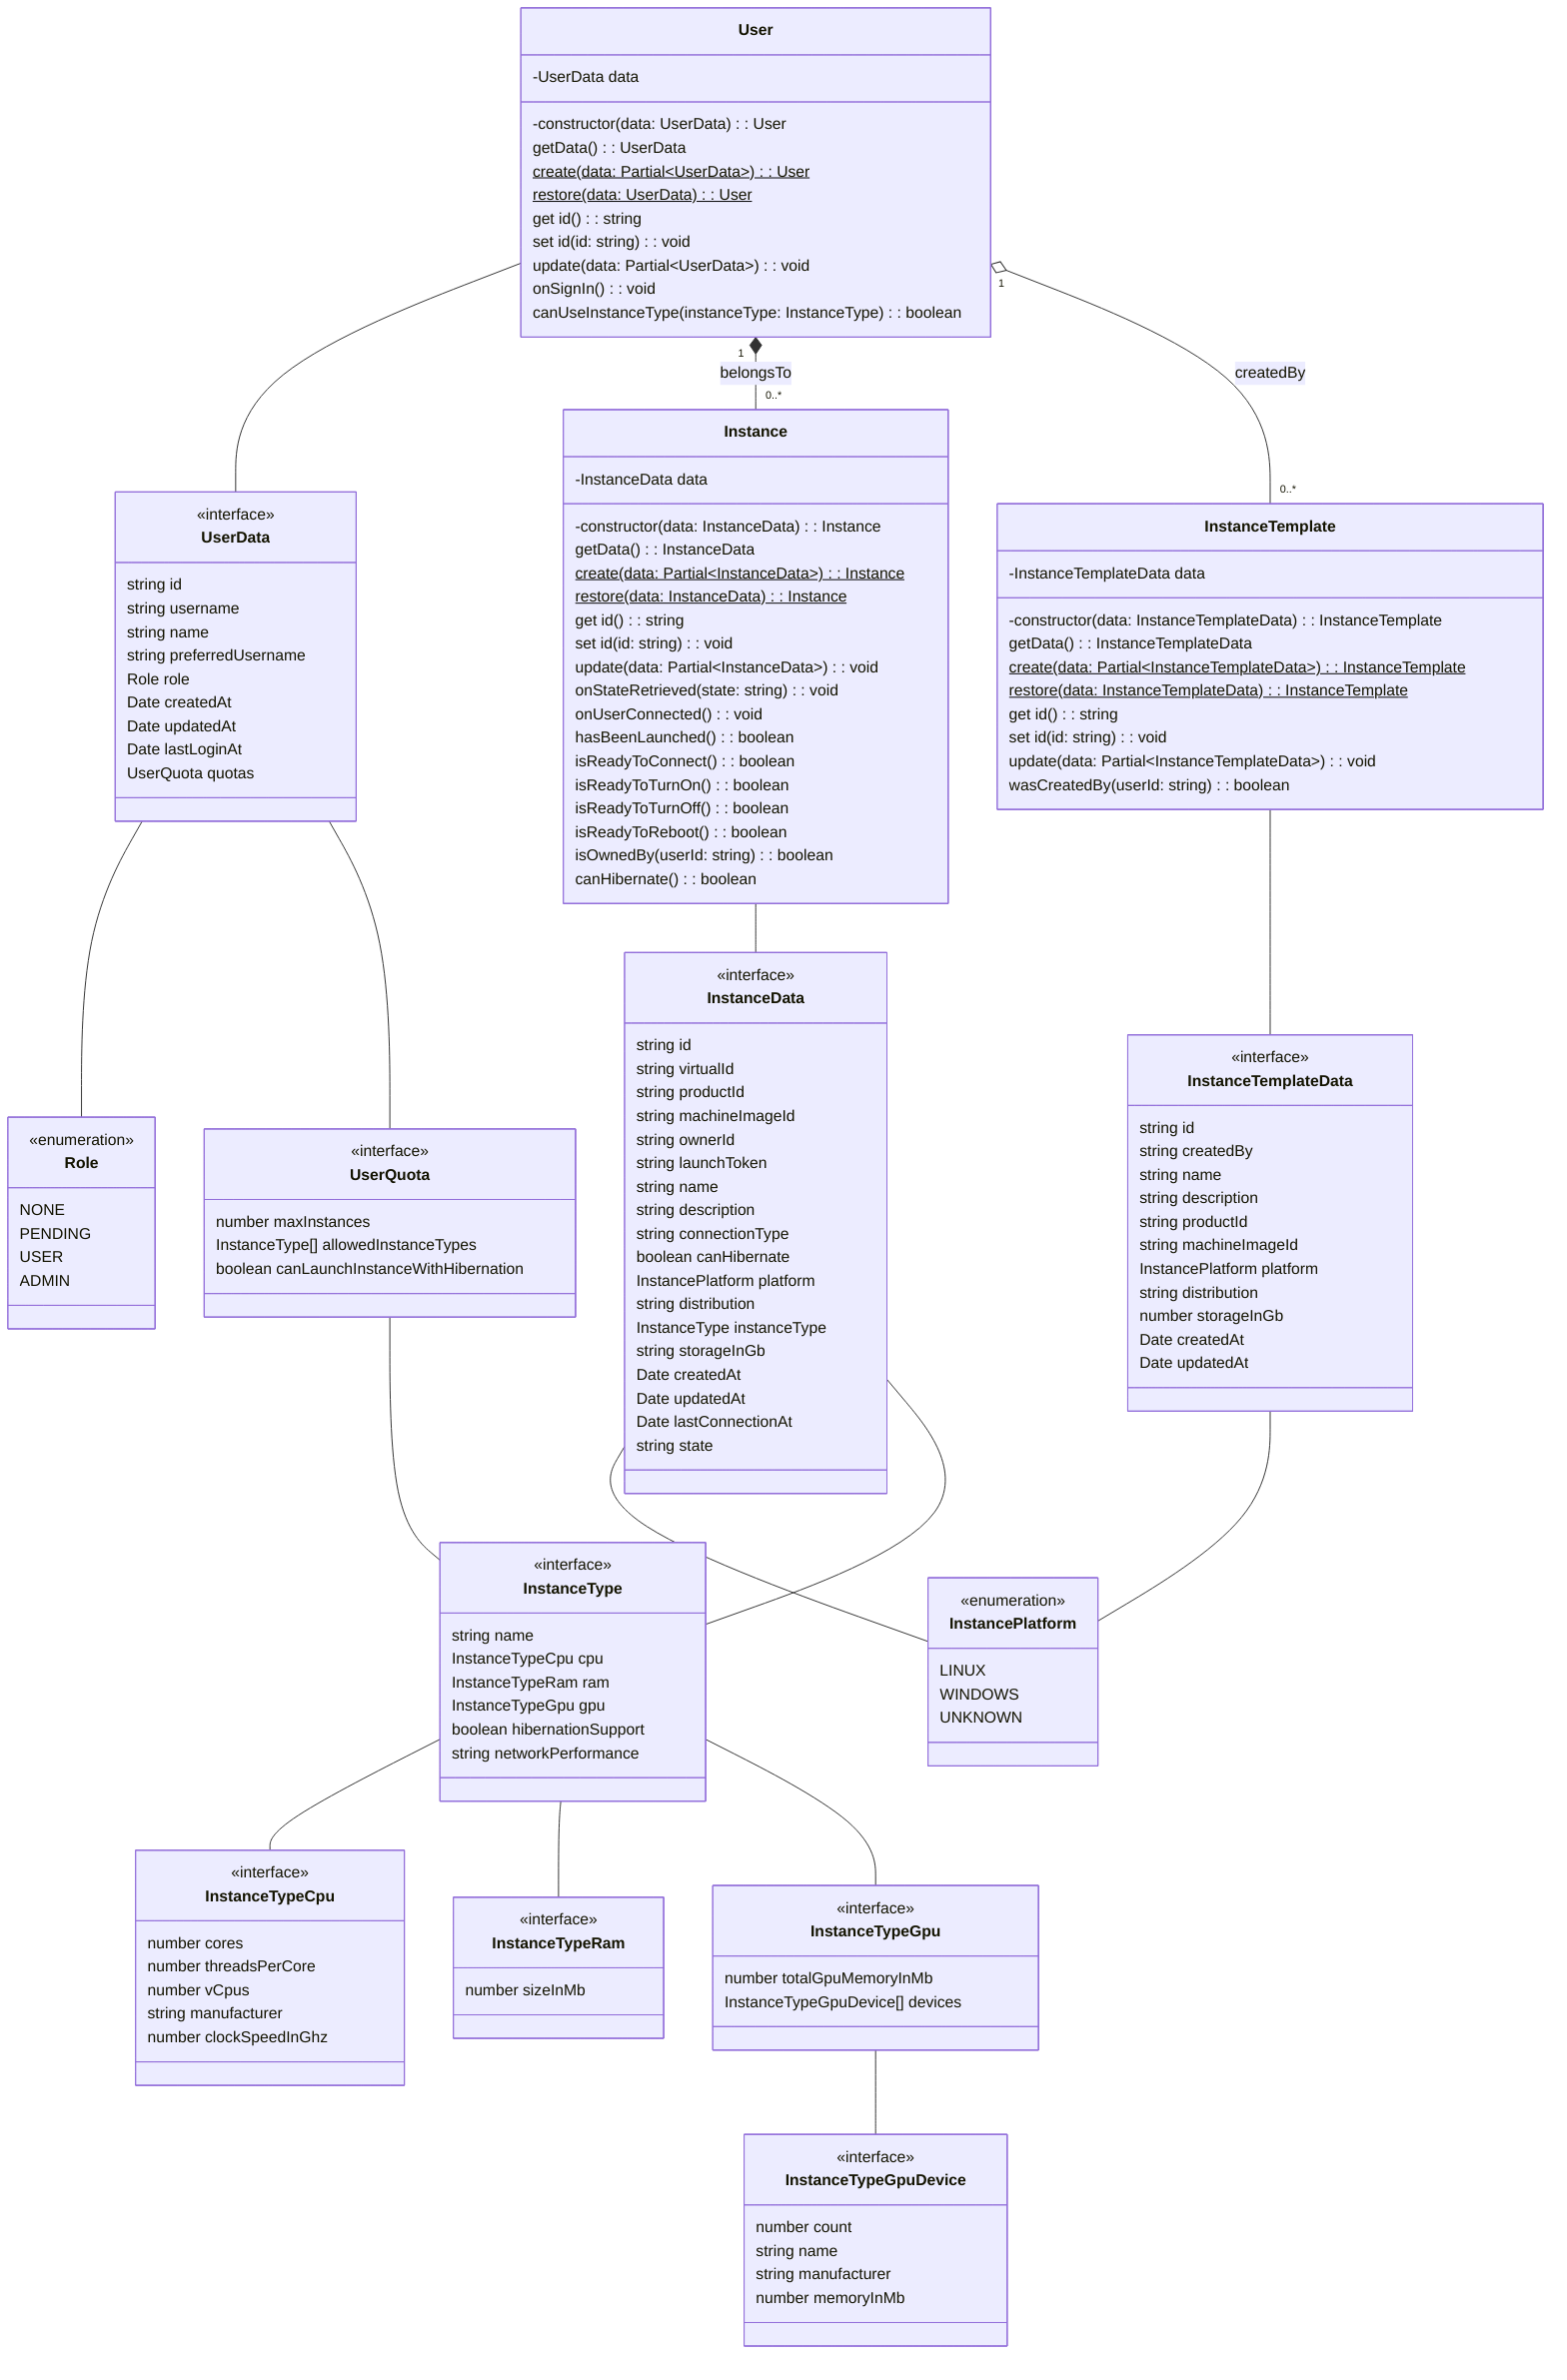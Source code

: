 classDiagram
    class InstancePlatform {
        <<enumeration>>
        LINUX
        WINDOWS
        UNKNOWN
    }

    class InstanceTypeCpu {
        <<interface>>
        number cores
        number threadsPerCore
        number vCpus
        string manufacturer
        number clockSpeedInGhz
    }

    class InstanceTypeRam {
        <<interface>>
        number sizeInMb
    }

    class InstanceTypeGpuDevice {
        <<interface>>
        number count
        string name
        string manufacturer
        number memoryInMb
    }

    class InstanceTypeGpu {
        <<interface>>
        number totalGpuMemoryInMb
        InstanceTypeGpuDevice[] devices
    }

    InstanceTypeGpu -- InstanceTypeGpuDevice

    class InstanceType {
        <<interface>>
        string name
        InstanceTypeCpu cpu
        InstanceTypeRam ram
        InstanceTypeGpu gpu
        boolean hibernationSupport
        string networkPerformance
    }

    InstanceType --  InstanceTypeCpu
    InstanceType --  InstanceTypeRam
    InstanceType --  InstanceTypeGpu

    class InstanceData {
        <<interface>>
        string id
        string virtualId
        string productId
        string machineImageId
        string ownerId
        string launchToken
        string name
        string description
        string connectionType
        boolean canHibernate
        InstancePlatform platform
        string distribution
        InstanceType instanceType
        string storageInGb
        Date createdAt
        Date updatedAt
        Date lastConnectionAt
        string state
    }

    InstanceData -- InstancePlatform
    InstanceData -- InstanceType
    
    class Instance {
        -InstanceData data
        -constructor(data: InstanceData): Instance
        getData(): InstanceData
        create(data: Partial~InstanceData~)$: Instance
        restore(data: InstanceData)$: Instance
        get id(): string
        set id(id: string): void
        update(data: Partial~InstanceData~): void
        onStateRetrieved(state: string): void
        onUserConnected(): void
        hasBeenLaunched(): boolean
        isReadyToConnect(): boolean
        isReadyToTurnOn(): boolean
        isReadyToTurnOff(): boolean
        isReadyToReboot(): boolean
        isOwnedBy(userId: string): boolean
        canHibernate(): boolean
    }

    Instance -- InstanceData

    class Role {
        <<enumeration>>
        NONE
        PENDING
        USER
        ADMIN
    }

    class UserQuota {
        <<interface>>
        number maxInstances
        InstanceType[] allowedInstanceTypes
        boolean canLaunchInstanceWithHibernation
    }

    UserQuota -- InstanceType

    class UserData {
        <<interface>>
        string id
        string username
        string name
        string preferredUsername
        Role role
        Date createdAt
        Date updatedAt
        Date lastLoginAt
        UserQuota quotas
    }

    UserData -- Role
    UserData -- UserQuota
    
    class User {
        -UserData data
        -constructor(data: UserData): User
        getData(): UserData
        create(data: Partial~UserData~)$: User
        restore(data: UserData)$: User
        get id(): string
        set id(id: string): void
        update(data: Partial~UserData~): void
        onSignIn(): void
        canUseInstanceType(instanceType: InstanceType): boolean
    }

    User -- UserData

    class InstanceTemplateData {
        <<interface>>
        string id
        string createdBy
        string name
        string description
        string productId
        string machineImageId
        InstancePlatform platform
        string distribution
        number storageInGb
        Date createdAt
        Date updatedAt
    }

    InstanceTemplateData -- InstancePlatform

    class InstanceTemplate {
        -InstanceTemplateData data
        -constructor(data: InstanceTemplateData): InstanceTemplate
        getData(): InstanceTemplateData
        create(data: Partial~InstanceTemplateData~)$: InstanceTemplate
        restore(data: InstanceTemplateData)$: InstanceTemplate
        get id(): string
        set id(id: string): void
        update(data: Partial~InstanceTemplateData~): void
        wasCreatedBy(userId: string): boolean
    }

    InstanceTemplate -- InstanceTemplateData

    %% Relationships

    %% An user can have multiple
    User "1" *-- "0..*" Instance : belongsTo
    User "1" o-- "0..*" InstanceTemplate : createdBy